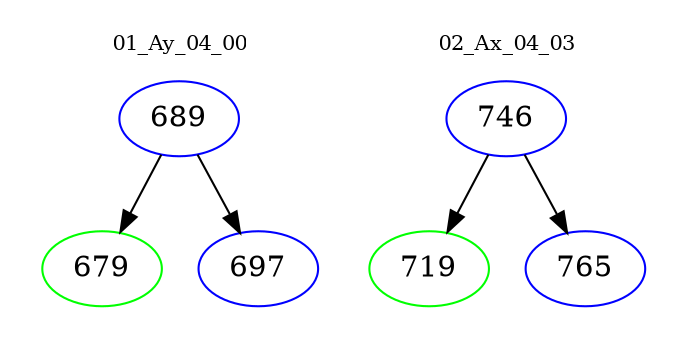 digraph{
subgraph cluster_0 {
color = white
label = "01_Ay_04_00";
fontsize=10;
T0_689 [label="689", color="blue"]
T0_689 -> T0_679 [color="black"]
T0_679 [label="679", color="green"]
T0_689 -> T0_697 [color="black"]
T0_697 [label="697", color="blue"]
}
subgraph cluster_1 {
color = white
label = "02_Ax_04_03";
fontsize=10;
T1_746 [label="746", color="blue"]
T1_746 -> T1_719 [color="black"]
T1_719 [label="719", color="green"]
T1_746 -> T1_765 [color="black"]
T1_765 [label="765", color="blue"]
}
}
